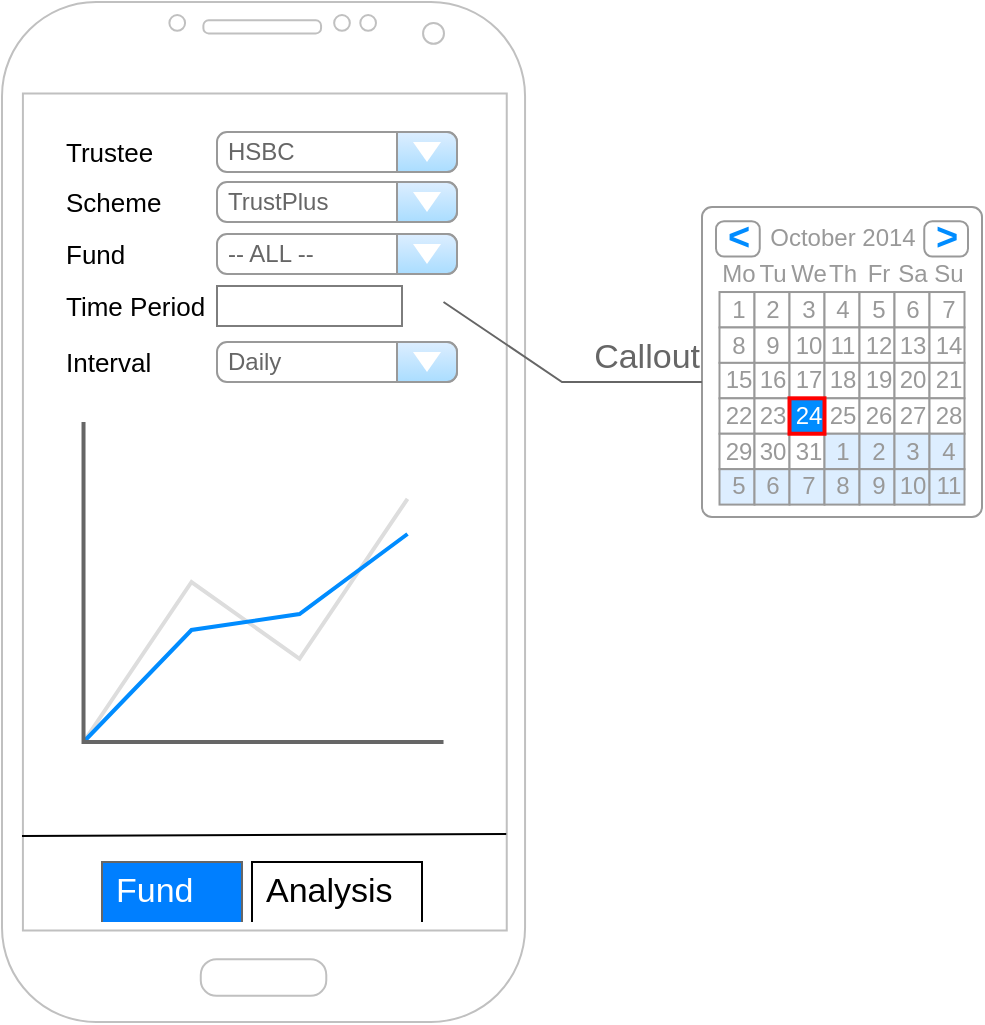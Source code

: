 <mxfile version="12.5.8" type="gitlab">
  <diagram id="pc2qMn5sm3m6l2bE0DKY" name="Page-1">
    <mxGraphModel dx="769" dy="556" grid="1" gridSize="10" guides="1" tooltips="1" connect="1" arrows="1" fold="1" page="1" pageScale="1" pageWidth="850" pageHeight="1100" math="0" shadow="0">
      <root>
        <mxCell id="0"/>
        <mxCell id="1" parent="0"/>
        <mxCell id="zXoUHPLwYCqJy2Muw-rh-1" value="" style="verticalLabelPosition=bottom;verticalAlign=top;html=1;shadow=0;dashed=0;strokeWidth=1;shape=mxgraph.android.phone2;strokeColor=#c0c0c0;aspect=fixed;" vertex="1" parent="1">
          <mxGeometry x="120" y="30" width="261.53" height="510" as="geometry"/>
        </mxCell>
        <mxCell id="zXoUHPLwYCqJy2Muw-rh-2" value="HSBC" style="strokeWidth=1;shadow=0;dashed=0;align=center;html=1;shape=mxgraph.mockup.forms.comboBox;strokeColor=#999999;fillColor=#ddeeff;align=left;fillColor2=#aaddff;mainText=;fontColor=#666666;fontSize=12;spacingLeft=3;" vertex="1" parent="1">
          <mxGeometry x="227.5" y="95" width="120" height="20" as="geometry"/>
        </mxCell>
        <mxCell id="zXoUHPLwYCqJy2Muw-rh-3" value="" style="verticalLabelPosition=bottom;shadow=0;dashed=0;align=center;html=1;verticalAlign=top;strokeWidth=1;shape=mxgraph.mockup.graphics.lineChart;strokeColor=none;strokeColor2=#666666;strokeColor3=#008cff;strokeColor4=#dddddd;" vertex="1" parent="1">
          <mxGeometry x="160.76" y="240" width="180" height="160" as="geometry"/>
        </mxCell>
        <mxCell id="zXoUHPLwYCqJy2Muw-rh-4" value="" style="endArrow=none;html=1;entryX=0.964;entryY=0.802;entryDx=0;entryDy=0;entryPerimeter=0;" edge="1" parent="1">
          <mxGeometry width="50" height="50" relative="1" as="geometry">
            <mxPoint x="130" y="447" as="sourcePoint"/>
            <mxPoint x="372.115" y="446.02" as="targetPoint"/>
          </mxGeometry>
        </mxCell>
        <mxCell id="zXoUHPLwYCqJy2Muw-rh-5" value="&lt;div style=&quot;font-size: 13px;&quot; align=&quot;left&quot;&gt;Trustee&lt;/div&gt;" style="text;html=1;strokeColor=none;fillColor=none;align=left;verticalAlign=middle;whiteSpace=wrap;rounded=0;fontSize=13;" vertex="1" parent="1">
          <mxGeometry x="150" y="95" width="50" height="20" as="geometry"/>
        </mxCell>
        <mxCell id="zXoUHPLwYCqJy2Muw-rh-6" value="TrustPlus" style="strokeWidth=1;shadow=0;dashed=0;align=center;html=1;shape=mxgraph.mockup.forms.comboBox;strokeColor=#999999;fillColor=#ddeeff;align=left;fillColor2=#aaddff;mainText=;fontColor=#666666;fontSize=12;spacingLeft=3;" vertex="1" parent="1">
          <mxGeometry x="227.5" y="120" width="120" height="20" as="geometry"/>
        </mxCell>
        <mxCell id="zXoUHPLwYCqJy2Muw-rh-7" value="Scheme" style="text;html=1;strokeColor=none;fillColor=none;align=left;verticalAlign=middle;whiteSpace=wrap;rounded=0;fontSize=13;" vertex="1" parent="1">
          <mxGeometry x="150" y="120" width="50" height="20" as="geometry"/>
        </mxCell>
        <mxCell id="zXoUHPLwYCqJy2Muw-rh-8" value="-- ALL --" style="strokeWidth=1;shadow=0;dashed=0;align=center;html=1;shape=mxgraph.mockup.forms.comboBox;strokeColor=#999999;fillColor=#ddeeff;align=left;fillColor2=#aaddff;mainText=;fontColor=#666666;fontSize=12;spacingLeft=3;" vertex="1" parent="1">
          <mxGeometry x="227.5" y="146" width="120" height="20" as="geometry"/>
        </mxCell>
        <mxCell id="zXoUHPLwYCqJy2Muw-rh-9" value="Fund" style="text;html=1;strokeColor=none;fillColor=none;align=left;verticalAlign=middle;whiteSpace=wrap;rounded=0;fontSize=13;" vertex="1" parent="1">
          <mxGeometry x="150" y="146" width="50" height="20" as="geometry"/>
        </mxCell>
        <mxCell id="zXoUHPLwYCqJy2Muw-rh-10" value="Fund" style="strokeWidth=1;shadow=0;dashed=0;align=center;html=1;shape=mxgraph.mockup.forms.uRect;fontSize=17;fontColor=#FFFFFF;align=left;spacingLeft=5;strokeColor=#666666;fillColor=#007FFF;" vertex="1" parent="1">
          <mxGeometry x="170" y="460" width="70" height="30" as="geometry"/>
        </mxCell>
        <mxCell id="zXoUHPLwYCqJy2Muw-rh-11" value="Analysis" style="strokeWidth=1;shadow=0;dashed=0;align=center;html=1;shape=mxgraph.mockup.forms.uRect;fontSize=17;align=left;spacingLeft=5;" vertex="1" parent="1">
          <mxGeometry x="245" y="460" width="85" height="30" as="geometry"/>
        </mxCell>
        <mxCell id="zXoUHPLwYCqJy2Muw-rh-13" value="" style="strokeWidth=1;shadow=0;dashed=0;align=center;html=1;shape=mxgraph.mockup.forms.rrect;rSize=5;strokeColor=#999999;fillColor=#ffffff;fontSize=12;fontColor=#FFFFFF;" vertex="1" parent="1">
          <mxGeometry x="470" y="132.5" width="140" height="155" as="geometry"/>
        </mxCell>
        <mxCell id="zXoUHPLwYCqJy2Muw-rh-14" value="October 2014" style="strokeWidth=1;shadow=0;dashed=0;align=center;html=1;shape=mxgraph.mockup.forms.anchor;fontColor=#999999;" vertex="1" parent="zXoUHPLwYCqJy2Muw-rh-13">
          <mxGeometry x="26.25" y="7.086" width="87.5" height="17.714" as="geometry"/>
        </mxCell>
        <mxCell id="zXoUHPLwYCqJy2Muw-rh-15" value="&lt;" style="strokeWidth=1;shadow=0;dashed=0;align=center;html=1;shape=mxgraph.mockup.forms.rrect;rSize=4;strokeColor=#999999;fontColor=#008cff;fontSize=19;fontStyle=1;" vertex="1" parent="zXoUHPLwYCqJy2Muw-rh-13">
          <mxGeometry x="7" y="7.086" width="21.875" height="17.714" as="geometry"/>
        </mxCell>
        <mxCell id="zXoUHPLwYCqJy2Muw-rh-16" value="&gt;" style="strokeWidth=1;shadow=0;dashed=0;align=center;html=1;shape=mxgraph.mockup.forms.rrect;rSize=4;strokeColor=#999999;fontColor=#008cff;fontSize=19;fontStyle=1;" vertex="1" parent="zXoUHPLwYCqJy2Muw-rh-13">
          <mxGeometry x="111.125" y="7.086" width="21.875" height="17.714" as="geometry"/>
        </mxCell>
        <mxCell id="zXoUHPLwYCqJy2Muw-rh-17" value="Mo" style="strokeWidth=1;shadow=0;dashed=0;align=center;html=1;shape=mxgraph.mockup.forms.anchor;fontColor=#999999;" vertex="1" parent="zXoUHPLwYCqJy2Muw-rh-13">
          <mxGeometry x="8.75" y="24.8" width="17.5" height="17.714" as="geometry"/>
        </mxCell>
        <mxCell id="zXoUHPLwYCqJy2Muw-rh-18" value="Tu" style="strokeWidth=1;shadow=0;dashed=0;align=center;html=1;shape=mxgraph.mockup.forms.anchor;fontColor=#999999;" vertex="1" parent="zXoUHPLwYCqJy2Muw-rh-13">
          <mxGeometry x="26.25" y="24.8" width="17.5" height="17.714" as="geometry"/>
        </mxCell>
        <mxCell id="zXoUHPLwYCqJy2Muw-rh-19" value="We" style="strokeWidth=1;shadow=0;dashed=0;align=center;html=1;shape=mxgraph.mockup.forms.anchor;fontColor=#999999;" vertex="1" parent="zXoUHPLwYCqJy2Muw-rh-13">
          <mxGeometry x="43.75" y="24.8" width="17.5" height="17.714" as="geometry"/>
        </mxCell>
        <mxCell id="zXoUHPLwYCqJy2Muw-rh-20" value="Th" style="strokeWidth=1;shadow=0;dashed=0;align=center;html=1;shape=mxgraph.mockup.forms.anchor;fontColor=#999999;" vertex="1" parent="zXoUHPLwYCqJy2Muw-rh-13">
          <mxGeometry x="61.25" y="24.8" width="17.5" height="17.714" as="geometry"/>
        </mxCell>
        <mxCell id="zXoUHPLwYCqJy2Muw-rh-21" value="Fr" style="strokeWidth=1;shadow=0;dashed=0;align=center;html=1;shape=mxgraph.mockup.forms.anchor;fontColor=#999999;" vertex="1" parent="zXoUHPLwYCqJy2Muw-rh-13">
          <mxGeometry x="78.75" y="24.8" width="17.5" height="17.714" as="geometry"/>
        </mxCell>
        <mxCell id="zXoUHPLwYCqJy2Muw-rh-22" value="Sa" style="strokeWidth=1;shadow=0;dashed=0;align=center;html=1;shape=mxgraph.mockup.forms.anchor;fontColor=#999999;" vertex="1" parent="zXoUHPLwYCqJy2Muw-rh-13">
          <mxGeometry x="96.25" y="24.8" width="17.5" height="17.714" as="geometry"/>
        </mxCell>
        <mxCell id="zXoUHPLwYCqJy2Muw-rh-23" value="Su" style="strokeWidth=1;shadow=0;dashed=0;align=center;html=1;shape=mxgraph.mockup.forms.anchor;fontColor=#999999;" vertex="1" parent="zXoUHPLwYCqJy2Muw-rh-13">
          <mxGeometry x="113.75" y="24.8" width="17.5" height="17.714" as="geometry"/>
        </mxCell>
        <mxCell id="zXoUHPLwYCqJy2Muw-rh-24" value="1" style="strokeWidth=1;shadow=0;dashed=0;align=center;html=1;shape=mxgraph.mockup.forms.rrect;rSize=0;strokeColor=#999999;fontColor=#999999;" vertex="1" parent="zXoUHPLwYCqJy2Muw-rh-13">
          <mxGeometry x="8.75" y="42.514" width="17.5" height="17.714" as="geometry"/>
        </mxCell>
        <mxCell id="zXoUHPLwYCqJy2Muw-rh-25" value="2" style="strokeWidth=1;shadow=0;dashed=0;align=center;html=1;shape=mxgraph.mockup.forms.rrect;rSize=0;strokeColor=#999999;fontColor=#999999;" vertex="1" parent="zXoUHPLwYCqJy2Muw-rh-13">
          <mxGeometry x="26.25" y="42.514" width="17.5" height="17.714" as="geometry"/>
        </mxCell>
        <mxCell id="zXoUHPLwYCqJy2Muw-rh-26" value="3" style="strokeWidth=1;shadow=0;dashed=0;align=center;html=1;shape=mxgraph.mockup.forms.rrect;rSize=0;strokeColor=#999999;fontColor=#999999;" vertex="1" parent="zXoUHPLwYCqJy2Muw-rh-13">
          <mxGeometry x="43.75" y="42.514" width="17.5" height="17.714" as="geometry"/>
        </mxCell>
        <mxCell id="zXoUHPLwYCqJy2Muw-rh-27" value="4" style="strokeWidth=1;shadow=0;dashed=0;align=center;html=1;shape=mxgraph.mockup.forms.rrect;rSize=0;strokeColor=#999999;fontColor=#999999;" vertex="1" parent="zXoUHPLwYCqJy2Muw-rh-13">
          <mxGeometry x="61.25" y="42.514" width="17.5" height="17.714" as="geometry"/>
        </mxCell>
        <mxCell id="zXoUHPLwYCqJy2Muw-rh-28" value="5" style="strokeWidth=1;shadow=0;dashed=0;align=center;html=1;shape=mxgraph.mockup.forms.rrect;rSize=0;strokeColor=#999999;fontColor=#999999;" vertex="1" parent="zXoUHPLwYCqJy2Muw-rh-13">
          <mxGeometry x="78.75" y="42.514" width="17.5" height="17.714" as="geometry"/>
        </mxCell>
        <mxCell id="zXoUHPLwYCqJy2Muw-rh-29" value="6" style="strokeWidth=1;shadow=0;dashed=0;align=center;html=1;shape=mxgraph.mockup.forms.rrect;rSize=0;strokeColor=#999999;fontColor=#999999;" vertex="1" parent="zXoUHPLwYCqJy2Muw-rh-13">
          <mxGeometry x="96.25" y="42.514" width="17.5" height="17.714" as="geometry"/>
        </mxCell>
        <mxCell id="zXoUHPLwYCqJy2Muw-rh-30" value="7" style="strokeWidth=1;shadow=0;dashed=0;align=center;html=1;shape=mxgraph.mockup.forms.rrect;rSize=0;strokeColor=#999999;fontColor=#999999;" vertex="1" parent="zXoUHPLwYCqJy2Muw-rh-13">
          <mxGeometry x="113.75" y="42.514" width="17.5" height="17.714" as="geometry"/>
        </mxCell>
        <mxCell id="zXoUHPLwYCqJy2Muw-rh-31" value="8" style="strokeWidth=1;shadow=0;dashed=0;align=center;html=1;shape=mxgraph.mockup.forms.rrect;rSize=0;strokeColor=#999999;fontColor=#999999;" vertex="1" parent="zXoUHPLwYCqJy2Muw-rh-13">
          <mxGeometry x="8.75" y="60.229" width="17.5" height="17.714" as="geometry"/>
        </mxCell>
        <mxCell id="zXoUHPLwYCqJy2Muw-rh-32" value="9" style="strokeWidth=1;shadow=0;dashed=0;align=center;html=1;shape=mxgraph.mockup.forms.rrect;rSize=0;strokeColor=#999999;fontColor=#999999;" vertex="1" parent="zXoUHPLwYCqJy2Muw-rh-13">
          <mxGeometry x="26.25" y="60.229" width="17.5" height="17.714" as="geometry"/>
        </mxCell>
        <mxCell id="zXoUHPLwYCqJy2Muw-rh-33" value="10" style="strokeWidth=1;shadow=0;dashed=0;align=center;html=1;shape=mxgraph.mockup.forms.rrect;rSize=0;strokeColor=#999999;fontColor=#999999;" vertex="1" parent="zXoUHPLwYCqJy2Muw-rh-13">
          <mxGeometry x="43.75" y="60.229" width="17.5" height="17.714" as="geometry"/>
        </mxCell>
        <mxCell id="zXoUHPLwYCqJy2Muw-rh-34" value="11" style="strokeWidth=1;shadow=0;dashed=0;align=center;html=1;shape=mxgraph.mockup.forms.rrect;rSize=0;strokeColor=#999999;fontColor=#999999;" vertex="1" parent="zXoUHPLwYCqJy2Muw-rh-13">
          <mxGeometry x="61.25" y="60.229" width="17.5" height="17.714" as="geometry"/>
        </mxCell>
        <mxCell id="zXoUHPLwYCqJy2Muw-rh-35" value="12" style="strokeWidth=1;shadow=0;dashed=0;align=center;html=1;shape=mxgraph.mockup.forms.rrect;rSize=0;strokeColor=#999999;fontColor=#999999;" vertex="1" parent="zXoUHPLwYCqJy2Muw-rh-13">
          <mxGeometry x="78.75" y="60.229" width="17.5" height="17.714" as="geometry"/>
        </mxCell>
        <mxCell id="zXoUHPLwYCqJy2Muw-rh-36" value="13" style="strokeWidth=1;shadow=0;dashed=0;align=center;html=1;shape=mxgraph.mockup.forms.rrect;rSize=0;strokeColor=#999999;fontColor=#999999;" vertex="1" parent="zXoUHPLwYCqJy2Muw-rh-13">
          <mxGeometry x="96.25" y="60.229" width="17.5" height="17.714" as="geometry"/>
        </mxCell>
        <mxCell id="zXoUHPLwYCqJy2Muw-rh-37" value="14" style="strokeWidth=1;shadow=0;dashed=0;align=center;html=1;shape=mxgraph.mockup.forms.rrect;rSize=0;strokeColor=#999999;fontColor=#999999;" vertex="1" parent="zXoUHPLwYCqJy2Muw-rh-13">
          <mxGeometry x="113.75" y="60.229" width="17.5" height="17.714" as="geometry"/>
        </mxCell>
        <mxCell id="zXoUHPLwYCqJy2Muw-rh-38" value="15" style="strokeWidth=1;shadow=0;dashed=0;align=center;html=1;shape=mxgraph.mockup.forms.rrect;rSize=0;strokeColor=#999999;fontColor=#999999;" vertex="1" parent="zXoUHPLwYCqJy2Muw-rh-13">
          <mxGeometry x="8.75" y="77.943" width="17.5" height="17.714" as="geometry"/>
        </mxCell>
        <mxCell id="zXoUHPLwYCqJy2Muw-rh-39" value="16" style="strokeWidth=1;shadow=0;dashed=0;align=center;html=1;shape=mxgraph.mockup.forms.rrect;rSize=0;strokeColor=#999999;fontColor=#999999;" vertex="1" parent="zXoUHPLwYCqJy2Muw-rh-13">
          <mxGeometry x="26.25" y="77.943" width="17.5" height="17.714" as="geometry"/>
        </mxCell>
        <mxCell id="zXoUHPLwYCqJy2Muw-rh-40" value="17" style="strokeWidth=1;shadow=0;dashed=0;align=center;html=1;shape=mxgraph.mockup.forms.rrect;rSize=0;strokeColor=#999999;fontColor=#999999;" vertex="1" parent="zXoUHPLwYCqJy2Muw-rh-13">
          <mxGeometry x="43.75" y="77.943" width="17.5" height="17.714" as="geometry"/>
        </mxCell>
        <mxCell id="zXoUHPLwYCqJy2Muw-rh-41" value="18" style="strokeWidth=1;shadow=0;dashed=0;align=center;html=1;shape=mxgraph.mockup.forms.rrect;rSize=0;strokeColor=#999999;fontColor=#999999;" vertex="1" parent="zXoUHPLwYCqJy2Muw-rh-13">
          <mxGeometry x="61.25" y="77.943" width="17.5" height="17.714" as="geometry"/>
        </mxCell>
        <mxCell id="zXoUHPLwYCqJy2Muw-rh-42" value="19" style="strokeWidth=1;shadow=0;dashed=0;align=center;html=1;shape=mxgraph.mockup.forms.rrect;rSize=0;strokeColor=#999999;fontColor=#999999;" vertex="1" parent="zXoUHPLwYCqJy2Muw-rh-13">
          <mxGeometry x="78.75" y="77.943" width="17.5" height="17.714" as="geometry"/>
        </mxCell>
        <mxCell id="zXoUHPLwYCqJy2Muw-rh-43" value="20" style="strokeWidth=1;shadow=0;dashed=0;align=center;html=1;shape=mxgraph.mockup.forms.rrect;rSize=0;strokeColor=#999999;fontColor=#999999;" vertex="1" parent="zXoUHPLwYCqJy2Muw-rh-13">
          <mxGeometry x="96.25" y="77.943" width="17.5" height="17.714" as="geometry"/>
        </mxCell>
        <mxCell id="zXoUHPLwYCqJy2Muw-rh-44" value="21" style="strokeWidth=1;shadow=0;dashed=0;align=center;html=1;shape=mxgraph.mockup.forms.rrect;rSize=0;strokeColor=#999999;fontColor=#999999;" vertex="1" parent="zXoUHPLwYCqJy2Muw-rh-13">
          <mxGeometry x="113.75" y="77.943" width="17.5" height="17.714" as="geometry"/>
        </mxCell>
        <mxCell id="zXoUHPLwYCqJy2Muw-rh-45" value="22" style="strokeWidth=1;shadow=0;dashed=0;align=center;html=1;shape=mxgraph.mockup.forms.rrect;rSize=0;strokeColor=#999999;fontColor=#999999;" vertex="1" parent="zXoUHPLwYCqJy2Muw-rh-13">
          <mxGeometry x="8.75" y="95.657" width="17.5" height="17.714" as="geometry"/>
        </mxCell>
        <mxCell id="zXoUHPLwYCqJy2Muw-rh-46" value="23" style="strokeWidth=1;shadow=0;dashed=0;align=center;html=1;shape=mxgraph.mockup.forms.rrect;rSize=0;strokeColor=#999999;fontColor=#999999;" vertex="1" parent="zXoUHPLwYCqJy2Muw-rh-13">
          <mxGeometry x="26.25" y="95.657" width="17.5" height="17.714" as="geometry"/>
        </mxCell>
        <mxCell id="zXoUHPLwYCqJy2Muw-rh-47" value="25" style="strokeWidth=1;shadow=0;dashed=0;align=center;html=1;shape=mxgraph.mockup.forms.rrect;rSize=0;strokeColor=#999999;fontColor=#999999;" vertex="1" parent="zXoUHPLwYCqJy2Muw-rh-13">
          <mxGeometry x="61.25" y="95.657" width="17.5" height="17.714" as="geometry"/>
        </mxCell>
        <mxCell id="zXoUHPLwYCqJy2Muw-rh-48" value="26" style="strokeWidth=1;shadow=0;dashed=0;align=center;html=1;shape=mxgraph.mockup.forms.rrect;rSize=0;strokeColor=#999999;fontColor=#999999;" vertex="1" parent="zXoUHPLwYCqJy2Muw-rh-13">
          <mxGeometry x="78.75" y="95.657" width="17.5" height="17.714" as="geometry"/>
        </mxCell>
        <mxCell id="zXoUHPLwYCqJy2Muw-rh-49" value="27" style="strokeWidth=1;shadow=0;dashed=0;align=center;html=1;shape=mxgraph.mockup.forms.rrect;rSize=0;strokeColor=#999999;fontColor=#999999;" vertex="1" parent="zXoUHPLwYCqJy2Muw-rh-13">
          <mxGeometry x="96.25" y="95.657" width="17.5" height="17.714" as="geometry"/>
        </mxCell>
        <mxCell id="zXoUHPLwYCqJy2Muw-rh-50" value="28" style="strokeWidth=1;shadow=0;dashed=0;align=center;html=1;shape=mxgraph.mockup.forms.rrect;rSize=0;strokeColor=#999999;fontColor=#999999;" vertex="1" parent="zXoUHPLwYCqJy2Muw-rh-13">
          <mxGeometry x="113.75" y="95.657" width="17.5" height="17.714" as="geometry"/>
        </mxCell>
        <mxCell id="zXoUHPLwYCqJy2Muw-rh-51" value="29" style="strokeWidth=1;shadow=0;dashed=0;align=center;html=1;shape=mxgraph.mockup.forms.rrect;rSize=0;strokeColor=#999999;fontColor=#999999;" vertex="1" parent="zXoUHPLwYCqJy2Muw-rh-13">
          <mxGeometry x="8.75" y="113.371" width="17.5" height="17.714" as="geometry"/>
        </mxCell>
        <mxCell id="zXoUHPLwYCqJy2Muw-rh-52" value="30" style="strokeWidth=1;shadow=0;dashed=0;align=center;html=1;shape=mxgraph.mockup.forms.rrect;rSize=0;strokeColor=#999999;fontColor=#999999;" vertex="1" parent="zXoUHPLwYCqJy2Muw-rh-13">
          <mxGeometry x="26.25" y="113.371" width="17.5" height="17.714" as="geometry"/>
        </mxCell>
        <mxCell id="zXoUHPLwYCqJy2Muw-rh-53" value="31" style="strokeWidth=1;shadow=0;dashed=0;align=center;html=1;shape=mxgraph.mockup.forms.rrect;rSize=0;strokeColor=#999999;fontColor=#999999;" vertex="1" parent="zXoUHPLwYCqJy2Muw-rh-13">
          <mxGeometry x="43.75" y="113.371" width="17.5" height="17.714" as="geometry"/>
        </mxCell>
        <mxCell id="zXoUHPLwYCqJy2Muw-rh-54" value="1" style="strokeWidth=1;shadow=0;dashed=0;align=center;html=1;shape=mxgraph.mockup.forms.rrect;rSize=0;strokeColor=#999999;fontColor=#999999;fillColor=#ddeeff;" vertex="1" parent="zXoUHPLwYCqJy2Muw-rh-13">
          <mxGeometry x="61.25" y="113.371" width="17.5" height="17.714" as="geometry"/>
        </mxCell>
        <mxCell id="zXoUHPLwYCqJy2Muw-rh-55" value="2" style="strokeWidth=1;shadow=0;dashed=0;align=center;html=1;shape=mxgraph.mockup.forms.rrect;rSize=0;strokeColor=#999999;fontColor=#999999;fillColor=#ddeeff;" vertex="1" parent="zXoUHPLwYCqJy2Muw-rh-13">
          <mxGeometry x="78.75" y="113.371" width="17.5" height="17.714" as="geometry"/>
        </mxCell>
        <mxCell id="zXoUHPLwYCqJy2Muw-rh-56" value="3" style="strokeWidth=1;shadow=0;dashed=0;align=center;html=1;shape=mxgraph.mockup.forms.rrect;rSize=0;strokeColor=#999999;fontColor=#999999;fillColor=#ddeeff;" vertex="1" parent="zXoUHPLwYCqJy2Muw-rh-13">
          <mxGeometry x="96.25" y="113.371" width="17.5" height="17.714" as="geometry"/>
        </mxCell>
        <mxCell id="zXoUHPLwYCqJy2Muw-rh-57" value="4" style="strokeWidth=1;shadow=0;dashed=0;align=center;html=1;shape=mxgraph.mockup.forms.rrect;rSize=0;strokeColor=#999999;fontColor=#999999;fillColor=#ddeeff;" vertex="1" parent="zXoUHPLwYCqJy2Muw-rh-13">
          <mxGeometry x="113.75" y="113.371" width="17.5" height="17.714" as="geometry"/>
        </mxCell>
        <mxCell id="zXoUHPLwYCqJy2Muw-rh-58" value="5" style="strokeWidth=1;shadow=0;dashed=0;align=center;html=1;shape=mxgraph.mockup.forms.rrect;rSize=0;strokeColor=#999999;fontColor=#999999;fillColor=#ddeeff;" vertex="1" parent="zXoUHPLwYCqJy2Muw-rh-13">
          <mxGeometry x="8.75" y="131.086" width="17.5" height="17.714" as="geometry"/>
        </mxCell>
        <mxCell id="zXoUHPLwYCqJy2Muw-rh-59" value="6" style="strokeWidth=1;shadow=0;dashed=0;align=center;html=1;shape=mxgraph.mockup.forms.rrect;rSize=0;strokeColor=#999999;fontColor=#999999;fillColor=#ddeeff;" vertex="1" parent="zXoUHPLwYCqJy2Muw-rh-13">
          <mxGeometry x="26.25" y="131.086" width="17.5" height="17.714" as="geometry"/>
        </mxCell>
        <mxCell id="zXoUHPLwYCqJy2Muw-rh-60" value="7" style="strokeWidth=1;shadow=0;dashed=0;align=center;html=1;shape=mxgraph.mockup.forms.rrect;rSize=0;strokeColor=#999999;fontColor=#999999;fillColor=#ddeeff;" vertex="1" parent="zXoUHPLwYCqJy2Muw-rh-13">
          <mxGeometry x="43.75" y="131.086" width="17.5" height="17.714" as="geometry"/>
        </mxCell>
        <mxCell id="zXoUHPLwYCqJy2Muw-rh-61" value="8" style="strokeWidth=1;shadow=0;dashed=0;align=center;html=1;shape=mxgraph.mockup.forms.rrect;rSize=0;strokeColor=#999999;fontColor=#999999;fillColor=#ddeeff;" vertex="1" parent="zXoUHPLwYCqJy2Muw-rh-13">
          <mxGeometry x="61.25" y="131.086" width="17.5" height="17.714" as="geometry"/>
        </mxCell>
        <mxCell id="zXoUHPLwYCqJy2Muw-rh-62" value="9" style="strokeWidth=1;shadow=0;dashed=0;align=center;html=1;shape=mxgraph.mockup.forms.rrect;rSize=0;strokeColor=#999999;fontColor=#999999;fillColor=#ddeeff;" vertex="1" parent="zXoUHPLwYCqJy2Muw-rh-13">
          <mxGeometry x="78.75" y="131.086" width="17.5" height="17.714" as="geometry"/>
        </mxCell>
        <mxCell id="zXoUHPLwYCqJy2Muw-rh-63" value="10" style="strokeWidth=1;shadow=0;dashed=0;align=center;html=1;shape=mxgraph.mockup.forms.rrect;rSize=0;strokeColor=#999999;fontColor=#999999;fillColor=#ddeeff;" vertex="1" parent="zXoUHPLwYCqJy2Muw-rh-13">
          <mxGeometry x="96.25" y="131.086" width="17.5" height="17.714" as="geometry"/>
        </mxCell>
        <mxCell id="zXoUHPLwYCqJy2Muw-rh-64" value="11" style="strokeWidth=1;shadow=0;dashed=0;align=center;html=1;shape=mxgraph.mockup.forms.rrect;rSize=0;strokeColor=#999999;fontColor=#999999;fillColor=#ddeeff;" vertex="1" parent="zXoUHPLwYCqJy2Muw-rh-13">
          <mxGeometry x="113.75" y="131.086" width="17.5" height="17.714" as="geometry"/>
        </mxCell>
        <mxCell id="zXoUHPLwYCqJy2Muw-rh-65" value="24" style="strokeWidth=1;shadow=0;dashed=0;align=center;html=1;shape=mxgraph.mockup.forms.rrect;rSize=0;strokeColor=#ff0000;fontColor=#ffffff;strokeWidth=2;fillColor=#008cff;" vertex="1" parent="zXoUHPLwYCqJy2Muw-rh-13">
          <mxGeometry x="43.75" y="95.657" width="17.5" height="17.714" as="geometry"/>
        </mxCell>
        <mxCell id="zXoUHPLwYCqJy2Muw-rh-66" value="Callout" style="strokeWidth=1;shadow=0;dashed=0;align=center;html=1;shape=mxgraph.mockup.text.callout;linkText=;textSize=17;textColor=#666666;callDir=SE;callStyle=line;fontSize=17;fontColor=#666666;align=right;verticalAlign=bottom;strokeColor=#666666;fillColor=#007FFF;" vertex="1" parent="1">
          <mxGeometry x="340.76" y="180" width="129.24" height="40" as="geometry"/>
        </mxCell>
        <mxCell id="zXoUHPLwYCqJy2Muw-rh-67" value="" style="rounded=0;whiteSpace=wrap;html=1;fontSize=12;align=center;strokeColor=#7D7D7D;" vertex="1" parent="1">
          <mxGeometry x="227.5" y="172" width="92.5" height="20" as="geometry"/>
        </mxCell>
        <mxCell id="zXoUHPLwYCqJy2Muw-rh-68" value="Time Period" style="text;html=1;strokeColor=none;fillColor=none;align=left;verticalAlign=middle;whiteSpace=wrap;rounded=0;fontSize=13;" vertex="1" parent="1">
          <mxGeometry x="150" y="172" width="80" height="20" as="geometry"/>
        </mxCell>
        <mxCell id="zXoUHPLwYCqJy2Muw-rh-69" value="Daily" style="strokeWidth=1;shadow=0;dashed=0;align=center;html=1;shape=mxgraph.mockup.forms.comboBox;strokeColor=#999999;fillColor=#ddeeff;align=left;fillColor2=#aaddff;mainText=;fontColor=#666666;fontSize=12;spacingLeft=3;" vertex="1" parent="1">
          <mxGeometry x="227.5" y="200" width="120" height="20" as="geometry"/>
        </mxCell>
        <mxCell id="zXoUHPLwYCqJy2Muw-rh-70" value="Interval" style="text;html=1;strokeColor=none;fillColor=none;align=left;verticalAlign=middle;whiteSpace=wrap;rounded=0;fontSize=13;" vertex="1" parent="1">
          <mxGeometry x="150" y="200" width="80" height="20" as="geometry"/>
        </mxCell>
        <mxCell id="zXoUHPLwYCqJy2Muw-rh-73" value="" style="shape=image;html=1;verticalAlign=top;verticalLabelPosition=bottom;labelBackgroundColor=#ffffff;imageAspect=0;aspect=fixed;image=https://cdn4.iconfinder.com/data/icons/evil-icons-user-interface/64/calendar-128.png;fillColor=#007FFF;fontSize=13;fontColor=#FFFFFF;align=center;" vertex="1" parent="1">
          <mxGeometry x="322" y="168" width="28" height="28" as="geometry"/>
        </mxCell>
      </root>
    </mxGraphModel>
  </diagram>
</mxfile>
